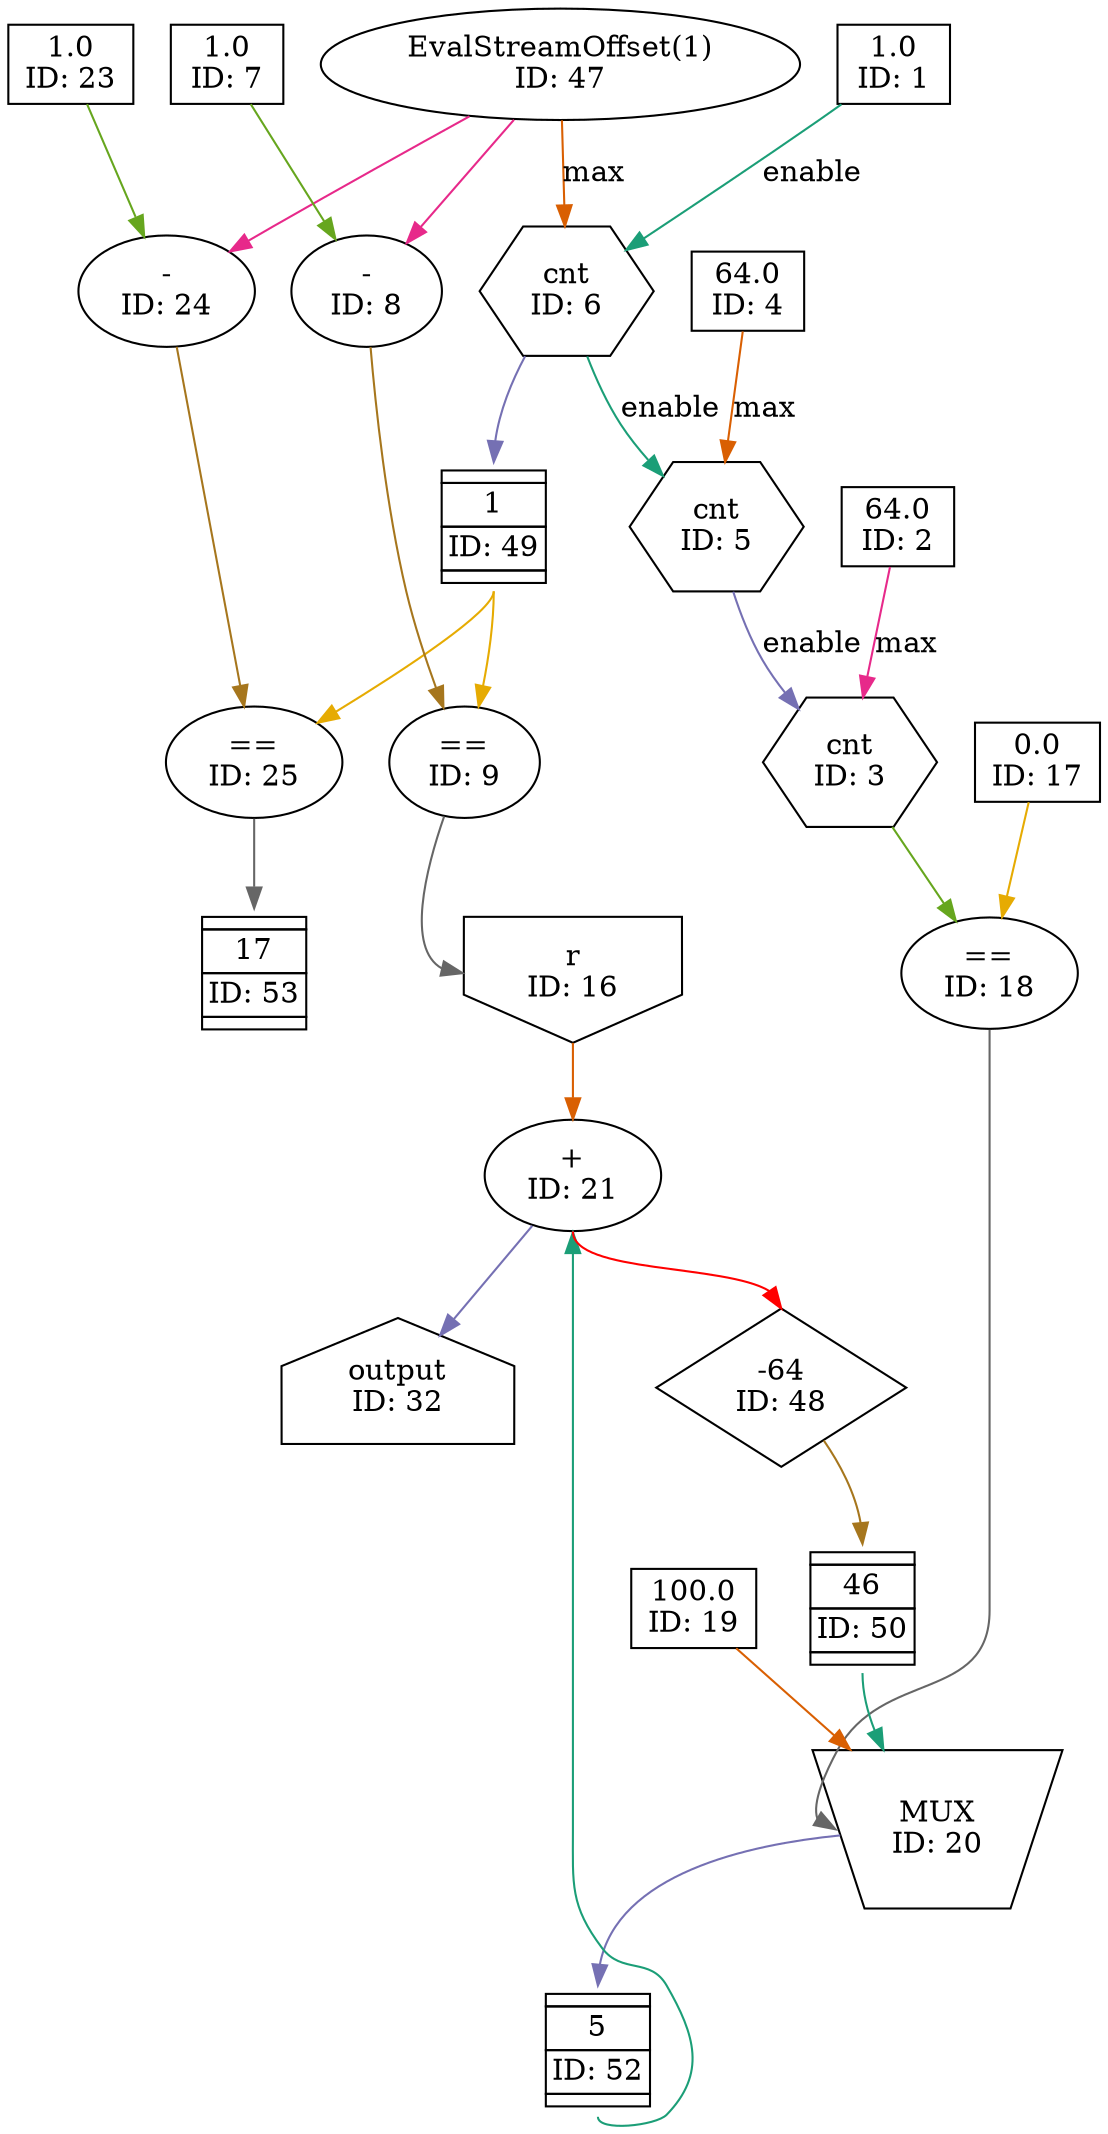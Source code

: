 digraph NebStreamKernel_tapnfold_2{
	NodeConstantRawBits1 [shape=box, label="1.0\nID: 1"];
	NodeEvalStreamOffset47 [label="EvalStreamOffset(1)\nID: 47"];
	NodeCounterV16 [shape=hexagon, label="cnt\nID: 6"];
	NodeFIFO49 [shape=plaintext, label=<<TABLE BORDER="0" CELLSPACING="0" CELLBORDER="1"> <TR><TD></TD></TR><TR><TD>1</TD></TR><TR><TD>ID: 49</TD></TR> <TR><TD></TD></TR> </TABLE>>];
	NodeConstantDouble23 [shape=box, label="1.0\nID: 23"];
	NodeSub24 [label="-\nID: 24"];
	NodeEq25 [label="==\nID: 25"];
	NodeFIFO53 [shape=plaintext, label=<<TABLE BORDER="0" CELLSPACING="0" CELLBORDER="1"> <TR><TD></TD></TR><TR><TD>17</TD></TR><TR><TD>ID: 53</TD></TR> <TR><TD></TD></TR> </TABLE>>];
	NodeConstantDouble4 [shape=box, label="64.0\nID: 4"];
	NodeCounterV15 [shape=hexagon, label="cnt\nID: 5"];
	NodeConstantDouble2 [shape=box, label="64.0\nID: 2"];
	NodeCounterV13 [shape=hexagon, label="cnt\nID: 3"];
	NodeConstantDouble17 [shape=box, label="0.0\nID: 17"];
	NodeEq18 [label="==\nID: 18"];
	NodeStreamOffset48 [shape=diamond, label="-64\nID: 48"];
	NodeFIFO50 [shape=plaintext, label=<<TABLE BORDER="0" CELLSPACING="0" CELLBORDER="1"> <TR><TD></TD></TR><TR><TD>46</TD></TR><TR><TD>ID: 50</TD></TR> <TR><TD></TD></TR> </TABLE>>];
	NodeConstantRawBits19 [shape=box, label="100.0\nID: 19"];
	NodeMux20 [shape=invtrapezium, label="MUX\nID: 20", height=0.5];
	NodeFIFO52 [shape=plaintext, label=<<TABLE BORDER="0" CELLSPACING="0" CELLBORDER="1"> <TR><TD></TD></TR><TR><TD>5</TD></TR><TR><TD>ID: 52</TD></TR> <TR><TD></TD></TR> </TABLE>>];
	NodeConstantDouble7 [shape=box, label="1.0\nID: 7"];
	NodeSub8 [label="-\nID: 8"];
	NodeEq9 [label="==\nID: 9"];
	NodeInput16 [shape=invhouse, label="r\nID: 16"];
	NodeAdd21 [label="+\nID: 21"];
	NodeOutput32 [shape=house, label="output\nID: 32"];
	NodeConstantRawBits1 -> NodeCounterV16[label="enable" color="/dark28/1" photon_data="EDGE,SrcNode:1,SrcNodePort:value"];
	NodeEvalStreamOffset47 -> NodeCounterV16[label="max" color="/dark28/2" photon_data="EDGE,SrcNode:47,SrcNodePort:output"];
	NodeCounterV16 -> NodeFIFO49[headport="n" color="/dark28/3" photon_data="EDGE,SrcNode:6,SrcNodePort:count"];
	NodeEvalStreamOffset47 -> NodeSub24[color="/dark28/4" photon_data="EDGE,SrcNode:47,SrcNodePort:output"];
	NodeConstantDouble23 -> NodeSub24[color="/dark28/5" photon_data="EDGE,SrcNode:23,SrcNodePort:value"];
	NodeFIFO49 -> NodeEq25[tailport="s" color="/dark28/6" photon_data="EDGE,SrcNode:49,SrcNodePort:output"];
	NodeSub24 -> NodeEq25[color="/dark28/7" photon_data="EDGE,SrcNode:24,SrcNodePort:result"];
	NodeEq25 -> NodeFIFO53[color="/dark28/8" ];
	NodeCounterV16 -> NodeCounterV15[label="enable" color="/dark28/1" photon_data="EDGE,SrcNode:6,SrcNodePort:wrap"];
	NodeConstantDouble4 -> NodeCounterV15[label="max" color="/dark28/2" photon_data="EDGE,SrcNode:4,SrcNodePort:value"];
	NodeCounterV15 -> NodeCounterV13[label="enable" color="/dark28/3" photon_data="EDGE,SrcNode:5,SrcNodePort:wrap"];
	NodeConstantDouble2 -> NodeCounterV13[label="max" color="/dark28/4" photon_data="EDGE,SrcNode:2,SrcNodePort:value"];
	NodeCounterV13 -> NodeEq18[color="/dark28/5" photon_data="EDGE,SrcNode:3,SrcNodePort:count"];
	NodeConstantDouble17 -> NodeEq18[color="/dark28/6" photon_data="EDGE,SrcNode:17,SrcNodePort:value"];
	NodeAdd21 -> NodeStreamOffset48[headport="n", tailport="s", color=red photon_data="EDGE,SrcNode:21,SrcNodePort:result"];
	NodeStreamOffset48 -> NodeFIFO50[headport="n" color="/dark28/7" photon_data="EDGE,SrcNode:48,SrcNodePort:output"];
	NodeEq18 -> NodeMux20[headport="w" color="/dark28/8" photon_data="EDGE,SrcNode:18,SrcNodePort:result"];
	NodeFIFO50 -> NodeMux20[tailport="s" color="/dark28/1" photon_data="EDGE,SrcNode:50,SrcNodePort:output"];
	NodeConstantRawBits19 -> NodeMux20[color="/dark28/2" photon_data="EDGE,SrcNode:19,SrcNodePort:value"];
	NodeMux20 -> NodeFIFO52[headport="n" color="/dark28/3" photon_data="EDGE,SrcNode:20,SrcNodePort:result"];
	NodeEvalStreamOffset47 -> NodeSub8[color="/dark28/4" photon_data="EDGE,SrcNode:47,SrcNodePort:output"];
	NodeConstantDouble7 -> NodeSub8[color="/dark28/5" photon_data="EDGE,SrcNode:7,SrcNodePort:value"];
	NodeFIFO49 -> NodeEq9[tailport="s" color="/dark28/6" photon_data="EDGE,SrcNode:49,SrcNodePort:output"];
	NodeSub8 -> NodeEq9[color="/dark28/7" photon_data="EDGE,SrcNode:8,SrcNodePort:result"];
	NodeEq9 -> NodeInput16[headport="w" color="/dark28/8" ];
	NodeFIFO52 -> NodeAdd21[tailport="s" color="/dark28/1" photon_data="EDGE,SrcNode:52,SrcNodePort:output"];
	NodeInput16 -> NodeAdd21[color="/dark28/2" photon_data="EDGE,SrcNode:16,SrcNodePort:data"];
	NodeAdd21 -> NodeOutput32[color="/dark28/3" photon_data="EDGE,SrcNode:21,SrcNodePort:result"];
}

